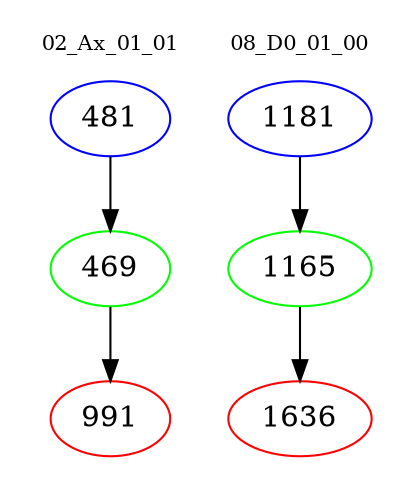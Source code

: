 digraph{
subgraph cluster_0 {
color = white
label = "02_Ax_01_01";
fontsize=10;
T0_481 [label="481", color="blue"]
T0_481 -> T0_469 [color="black"]
T0_469 [label="469", color="green"]
T0_469 -> T0_991 [color="black"]
T0_991 [label="991", color="red"]
}
subgraph cluster_1 {
color = white
label = "08_D0_01_00";
fontsize=10;
T1_1181 [label="1181", color="blue"]
T1_1181 -> T1_1165 [color="black"]
T1_1165 [label="1165", color="green"]
T1_1165 -> T1_1636 [color="black"]
T1_1636 [label="1636", color="red"]
}
}
